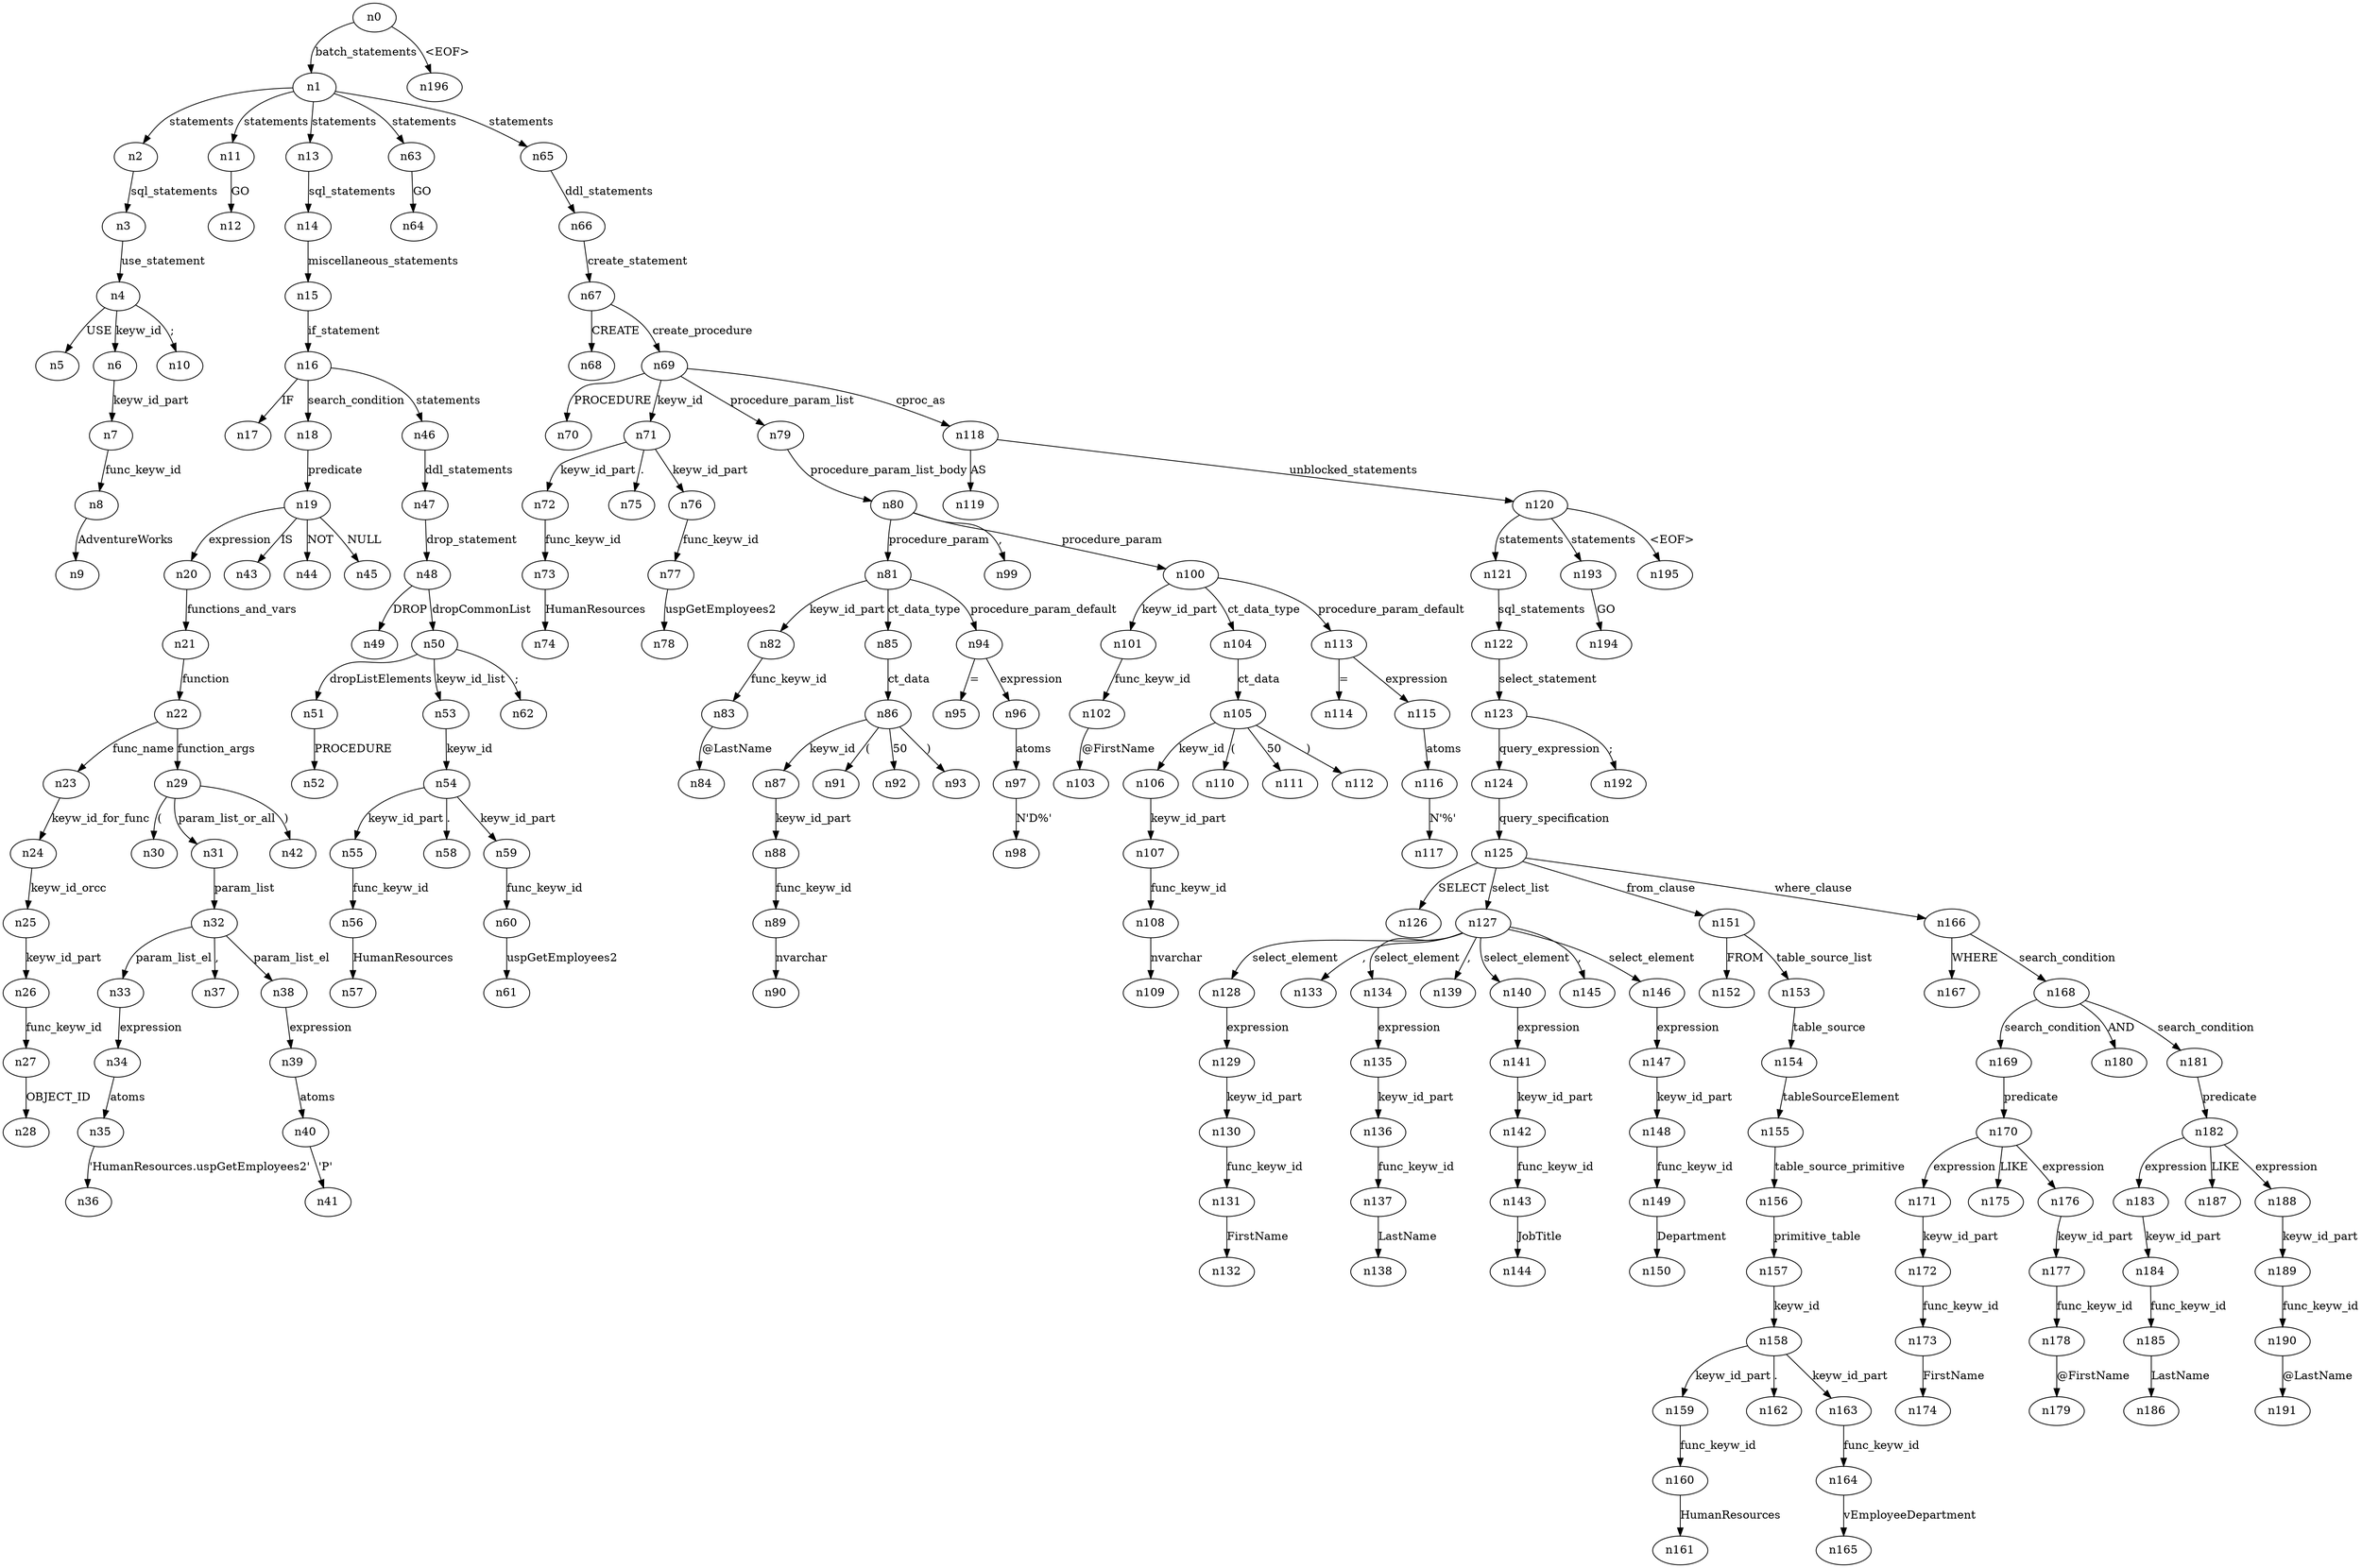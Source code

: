 digraph ParseTree {
  n0 -> n1 [label="batch_statements"];
  n1 -> n2 [label="statements"];
  n2 -> n3 [label="sql_statements"];
  n3 -> n4 [label="use_statement"];
  n4 -> n5 [label="USE"];
  n4 -> n6 [label="keyw_id"];
  n6 -> n7 [label="keyw_id_part"];
  n7 -> n8 [label="func_keyw_id"];
  n8 -> n9 [label="AdventureWorks"];
  n4 -> n10 [label=";"];
  n1 -> n11 [label="statements"];
  n11 -> n12 [label="GO"];
  n1 -> n13 [label="statements"];
  n13 -> n14 [label="sql_statements"];
  n14 -> n15 [label="miscellaneous_statements"];
  n15 -> n16 [label="if_statement"];
  n16 -> n17 [label="IF"];
  n16 -> n18 [label="search_condition"];
  n18 -> n19 [label="predicate"];
  n19 -> n20 [label="expression"];
  n20 -> n21 [label="functions_and_vars"];
  n21 -> n22 [label="function"];
  n22 -> n23 [label="func_name"];
  n23 -> n24 [label="keyw_id_for_func"];
  n24 -> n25 [label="keyw_id_orcc"];
  n25 -> n26 [label="keyw_id_part"];
  n26 -> n27 [label="func_keyw_id"];
  n27 -> n28 [label="OBJECT_ID"];
  n22 -> n29 [label="function_args"];
  n29 -> n30 [label="("];
  n29 -> n31 [label="param_list_or_all"];
  n31 -> n32 [label="param_list"];
  n32 -> n33 [label="param_list_el"];
  n33 -> n34 [label="expression"];
  n34 -> n35 [label="atoms"];
  n35 -> n36 [label="'HumanResources.uspGetEmployees2'"];
  n32 -> n37 [label=","];
  n32 -> n38 [label="param_list_el"];
  n38 -> n39 [label="expression"];
  n39 -> n40 [label="atoms"];
  n40 -> n41 [label="'P'"];
  n29 -> n42 [label=")"];
  n19 -> n43 [label="IS"];
  n19 -> n44 [label="NOT"];
  n19 -> n45 [label="NULL"];
  n16 -> n46 [label="statements"];
  n46 -> n47 [label="ddl_statements"];
  n47 -> n48 [label="drop_statement"];
  n48 -> n49 [label="DROP"];
  n48 -> n50 [label="dropCommonList"];
  n50 -> n51 [label="dropListElements"];
  n51 -> n52 [label="PROCEDURE"];
  n50 -> n53 [label="keyw_id_list"];
  n53 -> n54 [label="keyw_id"];
  n54 -> n55 [label="keyw_id_part"];
  n55 -> n56 [label="func_keyw_id"];
  n56 -> n57 [label="HumanResources"];
  n54 -> n58 [label="."];
  n54 -> n59 [label="keyw_id_part"];
  n59 -> n60 [label="func_keyw_id"];
  n60 -> n61 [label="uspGetEmployees2"];
  n50 -> n62 [label=";"];
  n1 -> n63 [label="statements"];
  n63 -> n64 [label="GO"];
  n1 -> n65 [label="statements"];
  n65 -> n66 [label="ddl_statements"];
  n66 -> n67 [label="create_statement"];
  n67 -> n68 [label="CREATE"];
  n67 -> n69 [label="create_procedure"];
  n69 -> n70 [label="PROCEDURE"];
  n69 -> n71 [label="keyw_id"];
  n71 -> n72 [label="keyw_id_part"];
  n72 -> n73 [label="func_keyw_id"];
  n73 -> n74 [label="HumanResources"];
  n71 -> n75 [label="."];
  n71 -> n76 [label="keyw_id_part"];
  n76 -> n77 [label="func_keyw_id"];
  n77 -> n78 [label="uspGetEmployees2"];
  n69 -> n79 [label="procedure_param_list"];
  n79 -> n80 [label="procedure_param_list_body"];
  n80 -> n81 [label="procedure_param"];
  n81 -> n82 [label="keyw_id_part"];
  n82 -> n83 [label="func_keyw_id"];
  n83 -> n84 [label="@LastName"];
  n81 -> n85 [label="ct_data_type"];
  n85 -> n86 [label="ct_data"];
  n86 -> n87 [label="keyw_id"];
  n87 -> n88 [label="keyw_id_part"];
  n88 -> n89 [label="func_keyw_id"];
  n89 -> n90 [label="nvarchar"];
  n86 -> n91 [label="("];
  n86 -> n92 [label="50"];
  n86 -> n93 [label=")"];
  n81 -> n94 [label="procedure_param_default"];
  n94 -> n95 [label="="];
  n94 -> n96 [label="expression"];
  n96 -> n97 [label="atoms"];
  n97 -> n98 [label="N'D%'"];
  n80 -> n99 [label=","];
  n80 -> n100 [label="procedure_param"];
  n100 -> n101 [label="keyw_id_part"];
  n101 -> n102 [label="func_keyw_id"];
  n102 -> n103 [label="@FirstName"];
  n100 -> n104 [label="ct_data_type"];
  n104 -> n105 [label="ct_data"];
  n105 -> n106 [label="keyw_id"];
  n106 -> n107 [label="keyw_id_part"];
  n107 -> n108 [label="func_keyw_id"];
  n108 -> n109 [label="nvarchar"];
  n105 -> n110 [label="("];
  n105 -> n111 [label="50"];
  n105 -> n112 [label=")"];
  n100 -> n113 [label="procedure_param_default"];
  n113 -> n114 [label="="];
  n113 -> n115 [label="expression"];
  n115 -> n116 [label="atoms"];
  n116 -> n117 [label="N'%'"];
  n69 -> n118 [label="cproc_as"];
  n118 -> n119 [label="AS"];
  n118 -> n120 [label="unblocked_statements"];
  n120 -> n121 [label="statements"];
  n121 -> n122 [label="sql_statements"];
  n122 -> n123 [label="select_statement"];
  n123 -> n124 [label="query_expression"];
  n124 -> n125 [label="query_specification"];
  n125 -> n126 [label="SELECT"];
  n125 -> n127 [label="select_list"];
  n127 -> n128 [label="select_element"];
  n128 -> n129 [label="expression"];
  n129 -> n130 [label="keyw_id_part"];
  n130 -> n131 [label="func_keyw_id"];
  n131 -> n132 [label="FirstName"];
  n127 -> n133 [label=","];
  n127 -> n134 [label="select_element"];
  n134 -> n135 [label="expression"];
  n135 -> n136 [label="keyw_id_part"];
  n136 -> n137 [label="func_keyw_id"];
  n137 -> n138 [label="LastName"];
  n127 -> n139 [label=","];
  n127 -> n140 [label="select_element"];
  n140 -> n141 [label="expression"];
  n141 -> n142 [label="keyw_id_part"];
  n142 -> n143 [label="func_keyw_id"];
  n143 -> n144 [label="JobTitle"];
  n127 -> n145 [label=","];
  n127 -> n146 [label="select_element"];
  n146 -> n147 [label="expression"];
  n147 -> n148 [label="keyw_id_part"];
  n148 -> n149 [label="func_keyw_id"];
  n149 -> n150 [label="Department"];
  n125 -> n151 [label="from_clause"];
  n151 -> n152 [label="FROM"];
  n151 -> n153 [label="table_source_list"];
  n153 -> n154 [label="table_source"];
  n154 -> n155 [label="tableSourceElement"];
  n155 -> n156 [label="table_source_primitive"];
  n156 -> n157 [label="primitive_table"];
  n157 -> n158 [label="keyw_id"];
  n158 -> n159 [label="keyw_id_part"];
  n159 -> n160 [label="func_keyw_id"];
  n160 -> n161 [label="HumanResources"];
  n158 -> n162 [label="."];
  n158 -> n163 [label="keyw_id_part"];
  n163 -> n164 [label="func_keyw_id"];
  n164 -> n165 [label="vEmployeeDepartment"];
  n125 -> n166 [label="where_clause"];
  n166 -> n167 [label="WHERE"];
  n166 -> n168 [label="search_condition"];
  n168 -> n169 [label="search_condition"];
  n169 -> n170 [label="predicate"];
  n170 -> n171 [label="expression"];
  n171 -> n172 [label="keyw_id_part"];
  n172 -> n173 [label="func_keyw_id"];
  n173 -> n174 [label="FirstName"];
  n170 -> n175 [label="LIKE"];
  n170 -> n176 [label="expression"];
  n176 -> n177 [label="keyw_id_part"];
  n177 -> n178 [label="func_keyw_id"];
  n178 -> n179 [label="@FirstName"];
  n168 -> n180 [label="AND"];
  n168 -> n181 [label="search_condition"];
  n181 -> n182 [label="predicate"];
  n182 -> n183 [label="expression"];
  n183 -> n184 [label="keyw_id_part"];
  n184 -> n185 [label="func_keyw_id"];
  n185 -> n186 [label="LastName"];
  n182 -> n187 [label="LIKE"];
  n182 -> n188 [label="expression"];
  n188 -> n189 [label="keyw_id_part"];
  n189 -> n190 [label="func_keyw_id"];
  n190 -> n191 [label="@LastName"];
  n123 -> n192 [label=";"];
  n120 -> n193 [label="statements"];
  n193 -> n194 [label="GO"];
  n120 -> n195 [label="<EOF>"];
  n0 -> n196 [label="<EOF>"];
}